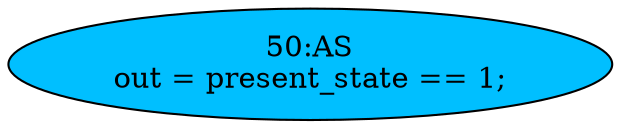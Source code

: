 strict digraph "" {
	node [label="\N"];
	"50:AS"	[ast="<pyverilog.vparser.ast.Assign object at 0x7f175728c590>",
		def_var="['out']",
		fillcolor=deepskyblue,
		label="50:AS
out = present_state == 1;",
		statements="[]",
		style=filled,
		typ=Assign,
		use_var="['present_state']"];
}
